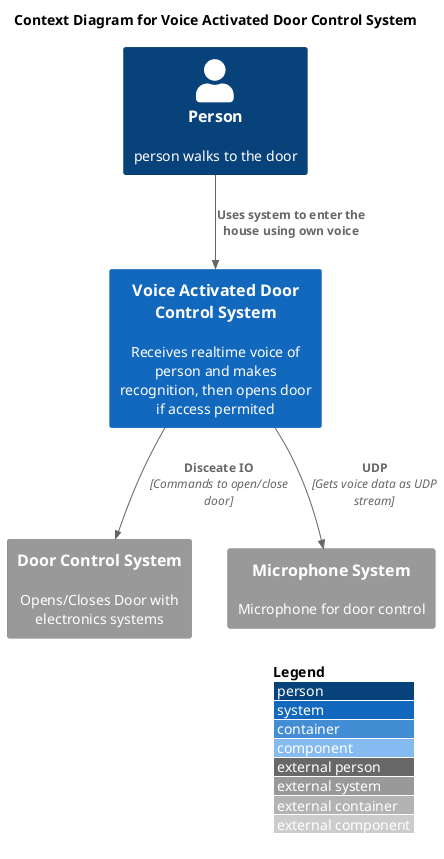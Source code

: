 [plantuml,target="c4-context-diagram",format="svg",align="center"]
----
' tag::code[]
@startuml
!include <C4/C4_Component>

LAYOUT_WITH_LEGEND()

title Context Diagram for Voice Activated Door Control System

Person(customer, "Person", "person walks to the door")
System(VoiceActivatedDoorControl,"Voice Activated Door Control System","Receives realtime voice of person and makes recognition, then opens door if access permited")
System_Ext(DoorControlHardware, "Door Control System", "Opens/Closes Door with electronics systems")
System_Ext(MicrophoneSystem, "Microphone System", "Microphone for door control")
Rel(customer, VoiceActivatedDoorControl, "Uses system to enter the house using own voice")
Rel(VoiceActivatedDoorControl, DoorControlHardware, "Disceate IO","Commands to open/close door")
Rel(VoiceActivatedDoorControl, MicrophoneSystem, "UDP","Gets voice data as UDP stream")
@enduml
' end::code[]
----
